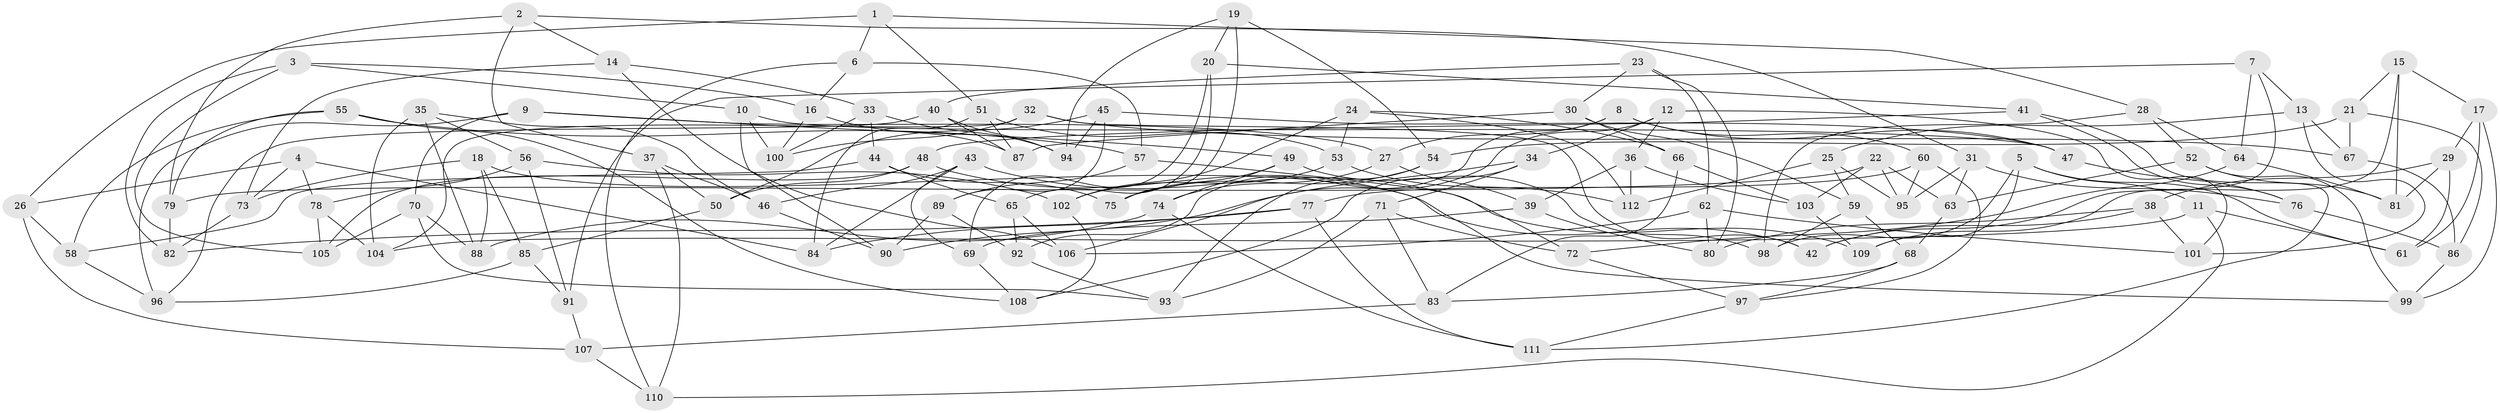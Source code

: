 // coarse degree distribution, {6: 0.5142857142857142, 4: 0.4, 3: 0.02857142857142857, 5: 0.05714285714285714}
// Generated by graph-tools (version 1.1) at 2025/42/03/06/25 10:42:23]
// undirected, 112 vertices, 224 edges
graph export_dot {
graph [start="1"]
  node [color=gray90,style=filled];
  1;
  2;
  3;
  4;
  5;
  6;
  7;
  8;
  9;
  10;
  11;
  12;
  13;
  14;
  15;
  16;
  17;
  18;
  19;
  20;
  21;
  22;
  23;
  24;
  25;
  26;
  27;
  28;
  29;
  30;
  31;
  32;
  33;
  34;
  35;
  36;
  37;
  38;
  39;
  40;
  41;
  42;
  43;
  44;
  45;
  46;
  47;
  48;
  49;
  50;
  51;
  52;
  53;
  54;
  55;
  56;
  57;
  58;
  59;
  60;
  61;
  62;
  63;
  64;
  65;
  66;
  67;
  68;
  69;
  70;
  71;
  72;
  73;
  74;
  75;
  76;
  77;
  78;
  79;
  80;
  81;
  82;
  83;
  84;
  85;
  86;
  87;
  88;
  89;
  90;
  91;
  92;
  93;
  94;
  95;
  96;
  97;
  98;
  99;
  100;
  101;
  102;
  103;
  104;
  105;
  106;
  107;
  108;
  109;
  110;
  111;
  112;
  1 -- 28;
  1 -- 26;
  1 -- 6;
  1 -- 51;
  2 -- 37;
  2 -- 14;
  2 -- 31;
  2 -- 79;
  3 -- 10;
  3 -- 82;
  3 -- 16;
  3 -- 105;
  4 -- 73;
  4 -- 26;
  4 -- 78;
  4 -- 84;
  5 -- 109;
  5 -- 61;
  5 -- 98;
  5 -- 11;
  6 -- 110;
  6 -- 16;
  6 -- 57;
  7 -- 13;
  7 -- 64;
  7 -- 91;
  7 -- 42;
  8 -- 47;
  8 -- 92;
  8 -- 60;
  8 -- 27;
  9 -- 49;
  9 -- 27;
  9 -- 96;
  9 -- 70;
  10 -- 100;
  10 -- 47;
  10 -- 90;
  11 -- 104;
  11 -- 110;
  11 -- 61;
  12 -- 34;
  12 -- 36;
  12 -- 106;
  12 -- 101;
  13 -- 101;
  13 -- 67;
  13 -- 25;
  14 -- 106;
  14 -- 33;
  14 -- 73;
  15 -- 17;
  15 -- 81;
  15 -- 21;
  15 -- 109;
  16 -- 100;
  16 -- 87;
  17 -- 29;
  17 -- 61;
  17 -- 99;
  18 -- 85;
  18 -- 42;
  18 -- 73;
  18 -- 88;
  19 -- 54;
  19 -- 75;
  19 -- 94;
  19 -- 20;
  20 -- 69;
  20 -- 41;
  20 -- 65;
  21 -- 86;
  21 -- 67;
  21 -- 54;
  22 -- 103;
  22 -- 79;
  22 -- 95;
  22 -- 63;
  23 -- 62;
  23 -- 40;
  23 -- 80;
  23 -- 30;
  24 -- 112;
  24 -- 53;
  24 -- 102;
  24 -- 66;
  25 -- 112;
  25 -- 95;
  25 -- 59;
  26 -- 107;
  26 -- 58;
  27 -- 39;
  27 -- 74;
  28 -- 52;
  28 -- 64;
  28 -- 98;
  29 -- 61;
  29 -- 81;
  29 -- 38;
  30 -- 87;
  30 -- 66;
  30 -- 59;
  31 -- 95;
  31 -- 76;
  31 -- 63;
  32 -- 67;
  32 -- 100;
  32 -- 42;
  32 -- 104;
  33 -- 44;
  33 -- 94;
  33 -- 100;
  34 -- 108;
  34 -- 71;
  34 -- 90;
  35 -- 104;
  35 -- 88;
  35 -- 56;
  35 -- 46;
  36 -- 112;
  36 -- 39;
  36 -- 103;
  37 -- 46;
  37 -- 110;
  37 -- 50;
  38 -- 80;
  38 -- 42;
  38 -- 101;
  39 -- 80;
  39 -- 69;
  40 -- 94;
  40 -- 87;
  40 -- 96;
  41 -- 48;
  41 -- 76;
  41 -- 111;
  43 -- 46;
  43 -- 69;
  43 -- 84;
  43 -- 109;
  44 -- 75;
  44 -- 58;
  44 -- 65;
  45 -- 89;
  45 -- 94;
  45 -- 47;
  45 -- 50;
  46 -- 90;
  47 -- 76;
  48 -- 99;
  48 -- 105;
  48 -- 50;
  49 -- 98;
  49 -- 75;
  49 -- 74;
  50 -- 85;
  51 -- 87;
  51 -- 53;
  51 -- 84;
  52 -- 63;
  52 -- 99;
  52 -- 81;
  53 -- 112;
  53 -- 102;
  54 -- 93;
  54 -- 75;
  55 -- 108;
  55 -- 58;
  55 -- 57;
  55 -- 79;
  56 -- 78;
  56 -- 91;
  56 -- 102;
  57 -- 89;
  57 -- 72;
  58 -- 96;
  59 -- 68;
  59 -- 98;
  60 -- 77;
  60 -- 95;
  60 -- 97;
  62 -- 106;
  62 -- 101;
  62 -- 80;
  63 -- 68;
  64 -- 72;
  64 -- 81;
  65 -- 92;
  65 -- 106;
  66 -- 103;
  66 -- 83;
  67 -- 86;
  68 -- 97;
  68 -- 83;
  69 -- 108;
  70 -- 88;
  70 -- 93;
  70 -- 105;
  71 -- 72;
  71 -- 93;
  71 -- 83;
  72 -- 97;
  73 -- 82;
  74 -- 88;
  74 -- 111;
  76 -- 86;
  77 -- 111;
  77 -- 84;
  77 -- 82;
  78 -- 104;
  78 -- 105;
  79 -- 82;
  83 -- 107;
  85 -- 96;
  85 -- 91;
  86 -- 99;
  89 -- 90;
  89 -- 92;
  91 -- 107;
  92 -- 93;
  97 -- 111;
  102 -- 108;
  103 -- 109;
  107 -- 110;
}

